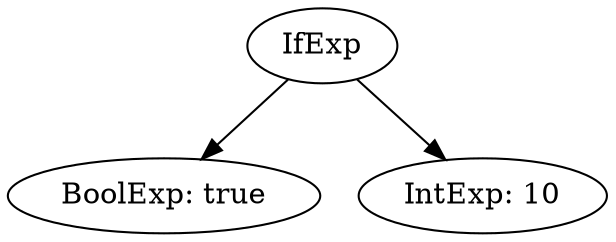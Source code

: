 digraph AST {
	root [label="IfExp"];
		root_1 [label="BoolExp: true"];
	root -> root_1;
		root_2 [label="IntExp: 10"];
	root -> root_2;
}
